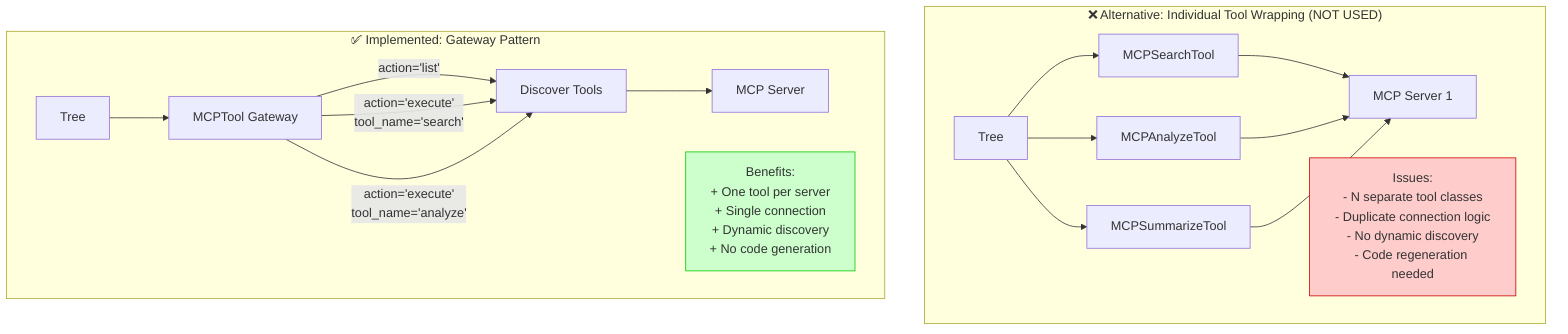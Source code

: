 graph TB
    subgraph "❌ Alternative: Individual Tool Wrapping (NOT USED)"
        A1[Tree] --> B1[MCPSearchTool]
        A1 --> B2[MCPAnalyzeTool]
        A1 --> B3[MCPSummarizeTool]
        B1 --> C1[MCP Server 1]
        B2 --> C1
        B3 --> C1
        
        note1[Issues:<br/>- N separate tool classes<br/>- Duplicate connection logic<br/>- No dynamic discovery<br/>- Code regeneration needed]
    end
    
    subgraph "✅ Implemented: Gateway Pattern"
        A2[Tree] --> B4[MCPTool Gateway]
        B4 --> |action='list'| C2[Discover Tools]
        B4 --> |action='execute'<br/>tool_name='search'| C2
        B4 --> |action='execute'<br/>tool_name='analyze'| C2
        C2 --> D2[MCP Server]
        
        note2[Benefits:<br/>+ One tool per server<br/>+ Single connection<br/>+ Dynamic discovery<br/>+ No code generation]
    end
    
    style note1 fill:#ffcccc,stroke:#cc0000
    style note2 fill:#ccffcc,stroke:#00cc00